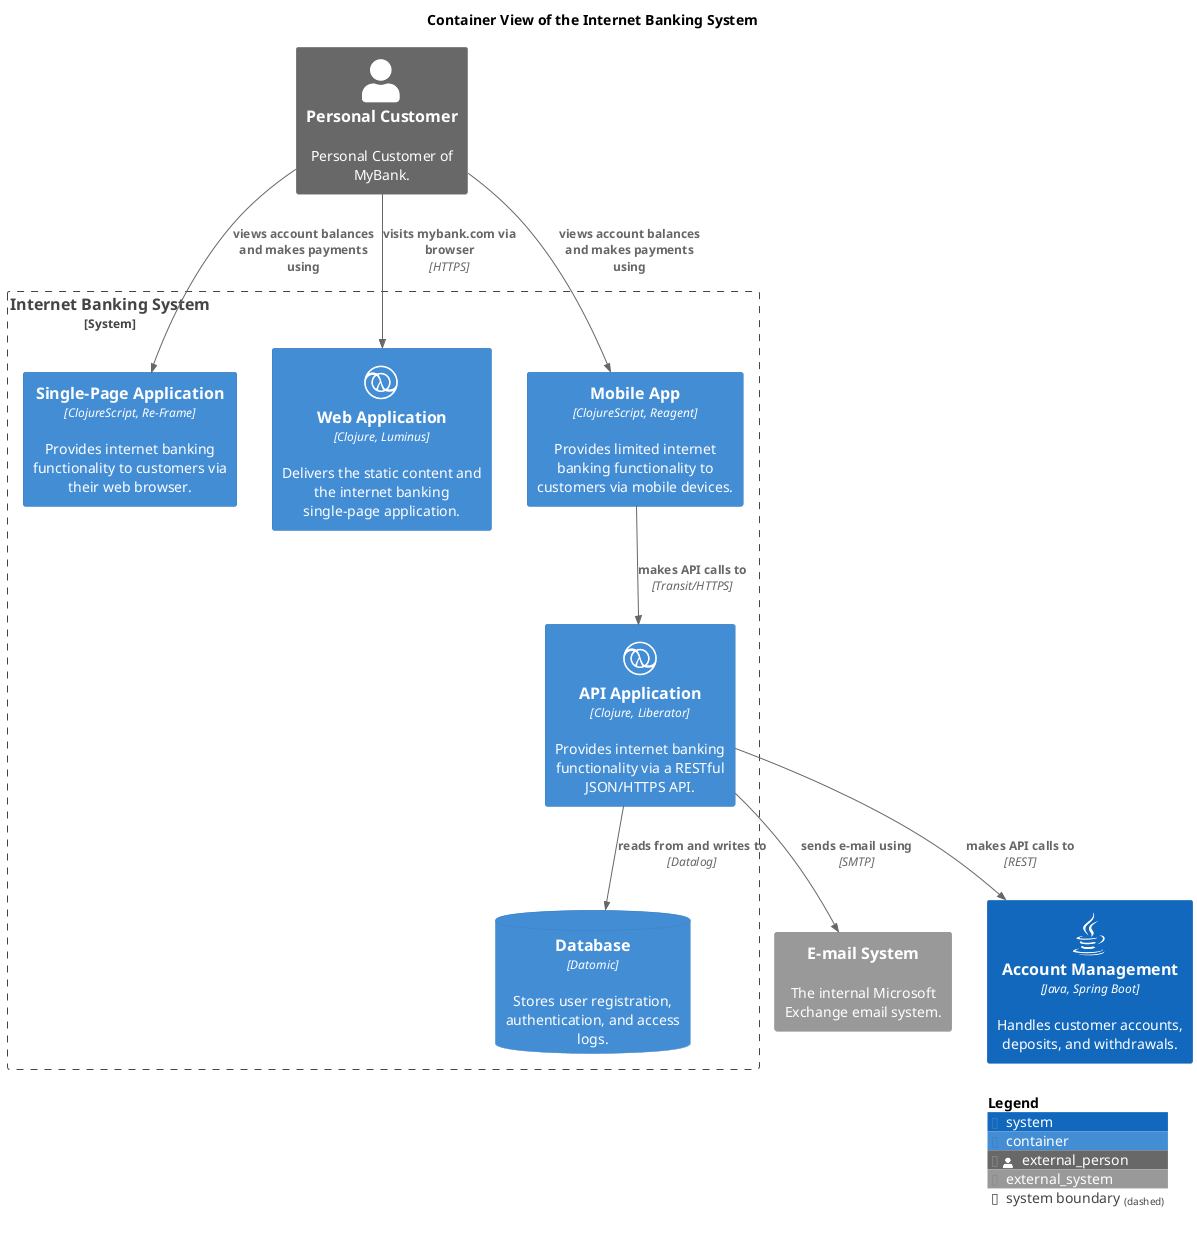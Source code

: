 @startuml container-view
!include <C4/C4_Container.puml>
!include <awslib14/AWSCommon>
!include <awslib14/AWSC4Integration>
!include <azure/AzureCommon>
!include <azure/AzureC4Integration>
!include <tupadr3/common>
!include <tupadr3/devicons/clojure>
!include <tupadr3/font-awesome-5/java>







title Container View of the Internet Banking System
System_Ext(mybank_emailSystem, "E-mail System", $descr="The internal Microsoft Exchange email system.")
System_Boundary(mybank_digitalBanking_internetBankingSystem_internetBankingSystem, "Internet Banking System") {
  Container(mybank_digitalBanking_internetBankingSystem_apiApplication, "API Application", $descr="Provides internet banking functionality via a RESTful JSON/HTTPS API.", $techn="Clojure, Liberator", $sprite="clojure")
  Container(mybank_digitalBanking_internetBankingSystem_singlePageApp, "Single-Page Application", $descr="Provides internet banking functionality to customers via their web browser.", $techn="ClojureScript, Re-Frame")
  Container(mybank_digitalBanking_internetBankingSystem_webApp, "Web Application", $descr="Delivers the static content and the internet banking single-page application.", $techn="Clojure, Luminus", $sprite="clojure")
  Container(mybank_digitalBanking_internetBankingSystem_mobileApp, "Mobile App", $descr="Provides limited internet banking functionality to customers via mobile devices.", $techn="ClojureScript, Reagent")
  ContainerDb(mybank_digitalBanking_internetBankingSystem_database, "Database", $descr="Stores user registration, authentication, and access logs.", $techn="Datomic")
}
Person_Ext(mybank_personalCustomer, "Personal Customer", $descr="Personal Customer of MyBank.")
System(mybank_coreBanking_accountManagementSystem, "Account Management", $descr="Handles customer accounts, deposits, and withdrawals.", $type="Java, Spring Boot", $sprite="java")
Rel(mybank_digitalBanking_internetBankingSystem_apiApplication, mybank_digitalBanking_internetBankingSystem_database, "reads from and writes to", $techn="Datalog")
Rel(mybank_personalCustomer, mybank_digitalBanking_internetBankingSystem_webApp, "visits mybank.com via browser", $techn="HTTPS")
Rel(mybank_personalCustomer, mybank_digitalBanking_internetBankingSystem_singlePageApp, "views account balances and makes payments using")
Rel(mybank_digitalBanking_internetBankingSystem_apiApplication, mybank_emailSystem, "sends e-mail using", $techn="SMTP")
Rel(mybank_digitalBanking_internetBankingSystem_mobileApp, mybank_digitalBanking_internetBankingSystem_apiApplication, "makes API calls to", $techn="Transit/HTTPS")
Rel(mybank_digitalBanking_internetBankingSystem_apiApplication, mybank_coreBanking_accountManagementSystem, "makes API calls to", $techn="REST")
Rel(mybank_personalCustomer, mybank_digitalBanking_internetBankingSystem_mobileApp, "views account balances and makes payments using")
SHOW_LEGEND()
@enduml
